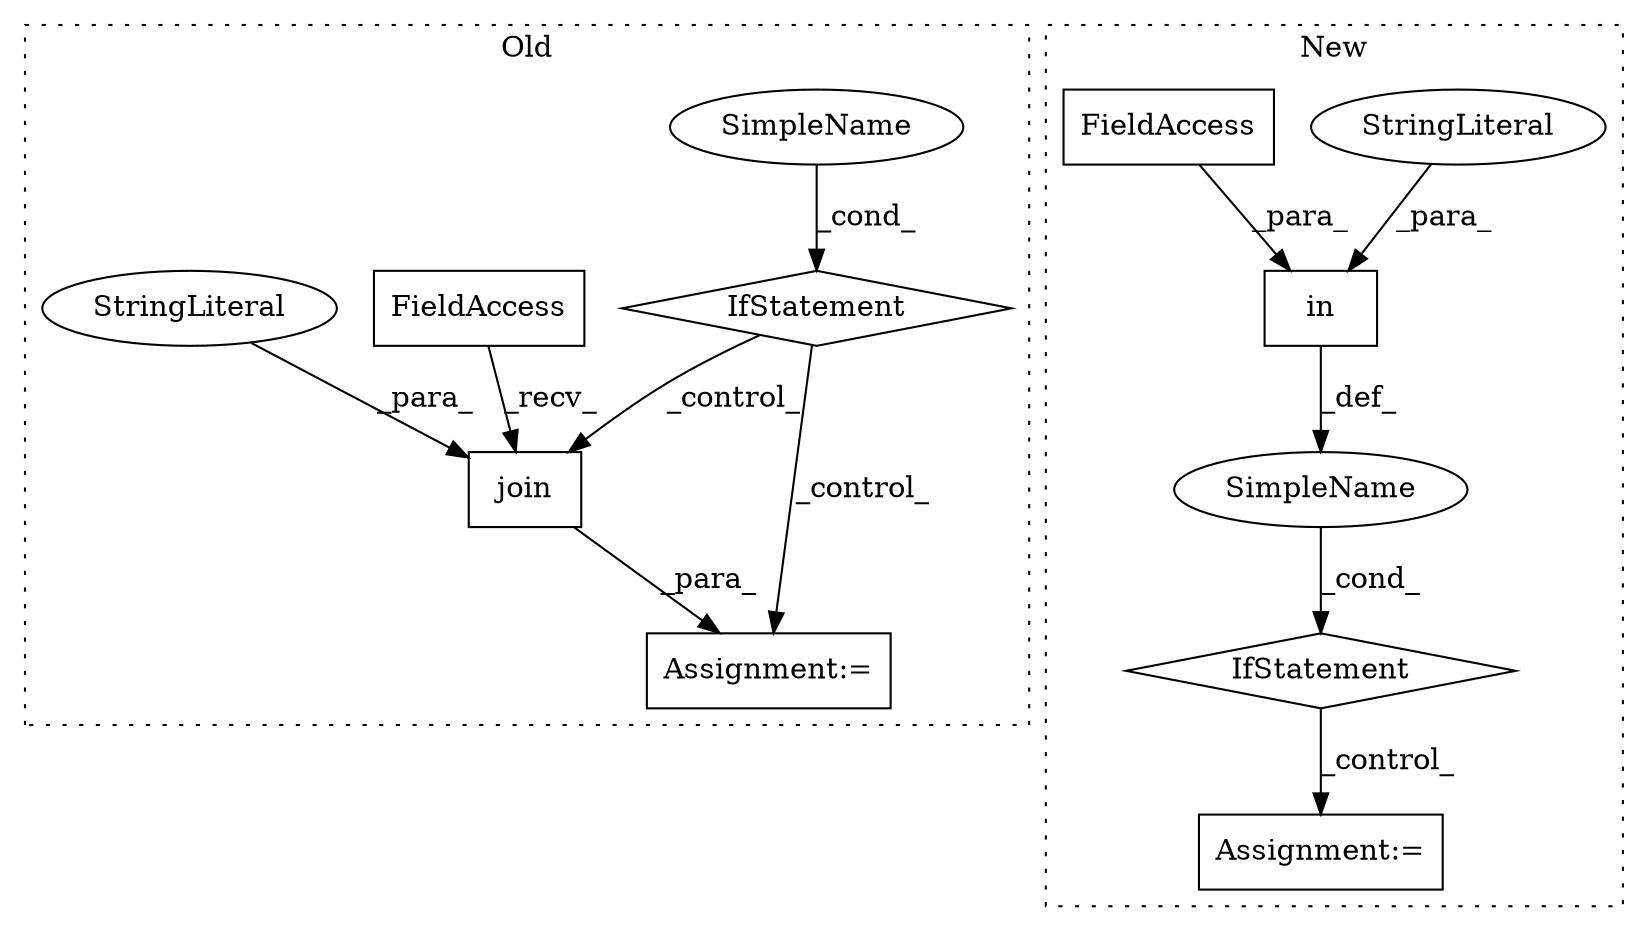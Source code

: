 digraph G {
subgraph cluster0 {
1 [label="join" a="32" s="9538,9596" l="5,1" shape="box"];
6 [label="Assignment:=" a="7" s="9529" l="1" shape="box"];
7 [label="SimpleName" a="42" s="" l="" shape="ellipse"];
8 [label="FieldAccess" a="22" s="9530" l="7" shape="box"];
10 [label="IfStatement" a="25" s="9251,9276" l="4,2" shape="diamond"];
11 [label="StringLiteral" a="45" s="9583" l="13" shape="ellipse"];
label = "Old";
style="dotted";
}
subgraph cluster1 {
2 [label="in" a="105" s="11671" l="40" shape="box"];
3 [label="IfStatement" a="25" s="11661,11711" l="10,2" shape="diamond"];
4 [label="Assignment:=" a="7" s="11730" l="1" shape="box"];
5 [label="SimpleName" a="42" s="" l="" shape="ellipse"];
9 [label="StringLiteral" a="45" s="11671" l="18" shape="ellipse"];
12 [label="FieldAccess" a="22" s="11693" l="18" shape="box"];
label = "New";
style="dotted";
}
1 -> 6 [label="_para_"];
2 -> 5 [label="_def_"];
3 -> 4 [label="_control_"];
5 -> 3 [label="_cond_"];
7 -> 10 [label="_cond_"];
8 -> 1 [label="_recv_"];
9 -> 2 [label="_para_"];
10 -> 6 [label="_control_"];
10 -> 1 [label="_control_"];
11 -> 1 [label="_para_"];
12 -> 2 [label="_para_"];
}